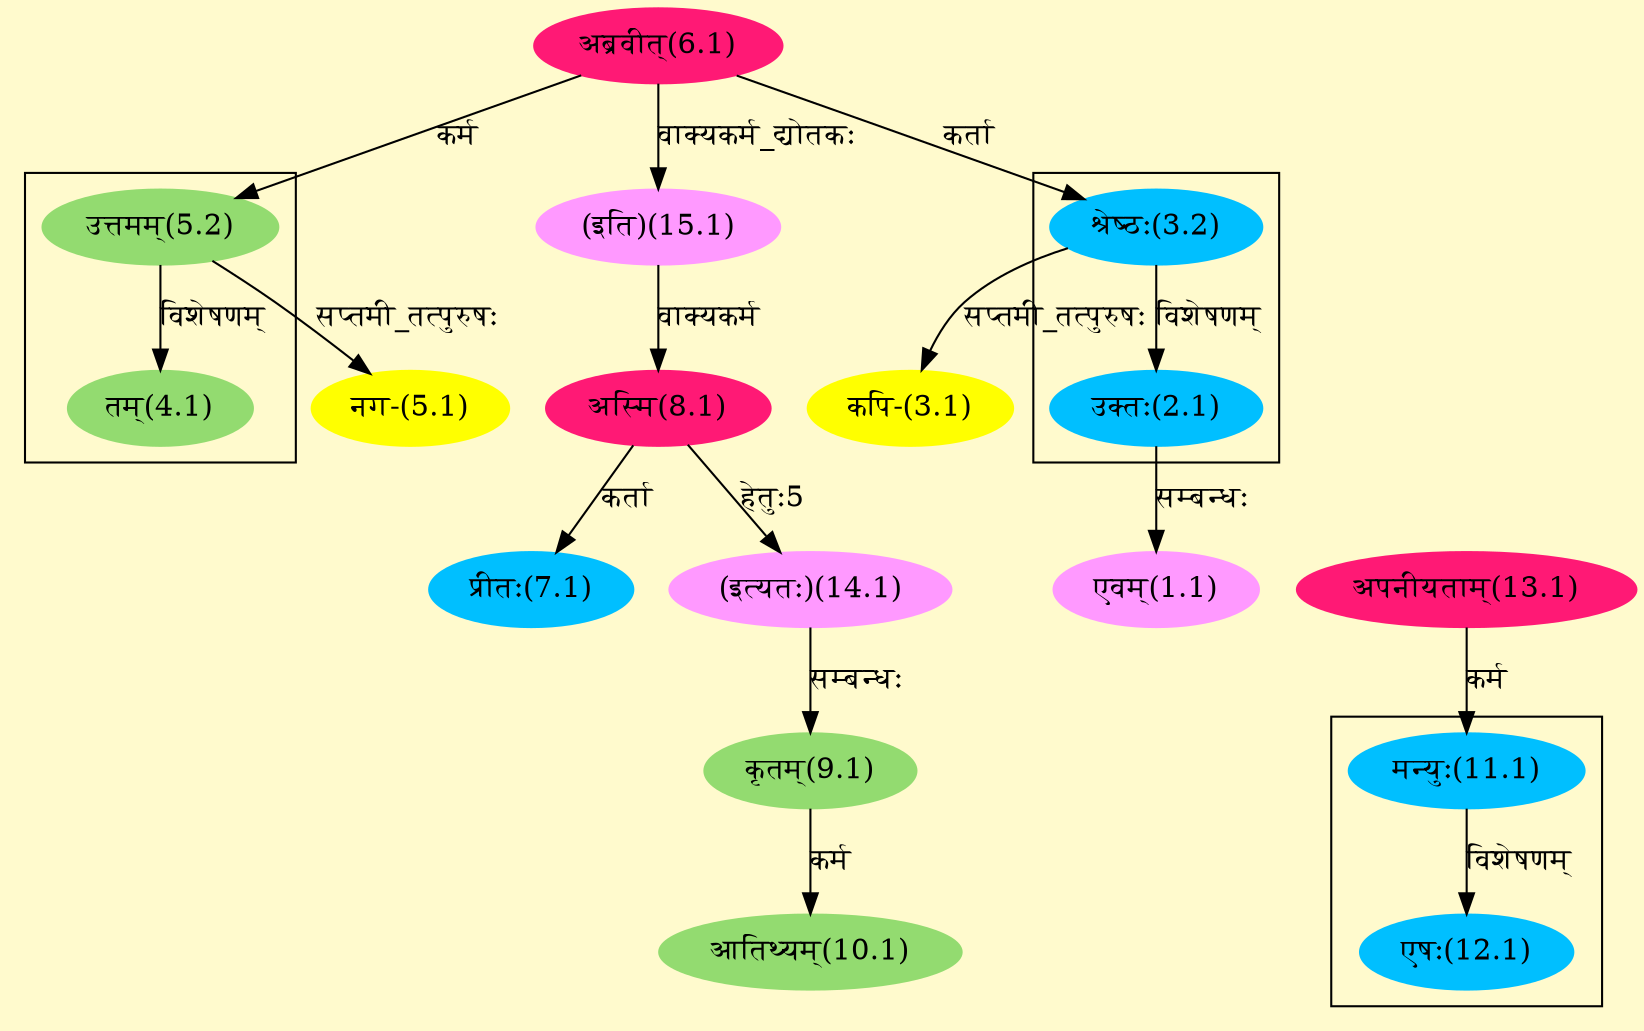 digraph G{
rankdir=BT;
 compound=true;
 bgcolor="lemonchiffon1";

subgraph cluster_1{
Node2_1 [style=filled, color="#00BFFF" label = "उक्तः(2.1)"]
Node3_2 [style=filled, color="#00BFFF" label = "श्रेष्ठः(3.2)"]

}

subgraph cluster_2{
Node4_1 [style=filled, color="#93DB70" label = "तम्(4.1)"]
Node5_2 [style=filled, color="#93DB70" label = "उत्तमम्(5.2)"]

}

subgraph cluster_3{
Node12_1 [style=filled, color="#00BFFF" label = "एषः(12.1)"]
Node11_1 [style=filled, color="#00BFFF" label = "मन्युः(11.1)"]

}
Node1_1 [style=filled, color="#FF99FF" label = "एवम्(1.1)"]
Node2_1 [style=filled, color="#00BFFF" label = "उक्तः(2.1)"]
Node3_1 [style=filled, color="#FFFF00" label = "कपि-(3.1)"]
Node3_2 [style=filled, color="#00BFFF" label = "श्रेष्ठः(3.2)"]
Node6_1 [style=filled, color="#FF1975" label = "अब्रवीत्(6.1)"]
Node5_1 [style=filled, color="#FFFF00" label = "नग-(5.1)"]
Node5_2 [style=filled, color="#93DB70" label = "उत्तमम्(5.2)"]
Node [style=filled, color="" label = "()"]
Node7_1 [style=filled, color="#00BFFF" label = "प्रीतः(7.1)"]
Node8_1 [style=filled, color="#FF1975" label = "अस्मि(8.1)"]
Node15_1 [style=filled, color="#FF99FF" label = "(इति)(15.1)"]
Node9_1 [style=filled, color="#93DB70" label = "कृतम्(9.1)"]
Node14_1 [style=filled, color="#FF99FF" label = "(इत्यतः)(14.1)"]
Node10_1 [style=filled, color="#93DB70" label = "आतिथ्यम्(10.1)"]
Node11_1 [style=filled, color="#00BFFF" label = "मन्युः(11.1)"]
Node13_1 [style=filled, color="#FF1975" label = "अपनीयताम्(13.1)"]
/* Start of Relations section */

Node1_1 -> Node2_1 [  label="सम्बन्धः"  dir="back" ]
Node2_1 -> Node3_2 [  label="विशेषणम्"  dir="back" ]
Node3_1 -> Node3_2 [  label="सप्तमी_तत्पुरुषः"  dir="back" ]
Node3_2 -> Node6_1 [  label="कर्ता"  dir="back" ]
Node4_1 -> Node5_2 [  label="विशेषणम्"  dir="back" ]
Node5_1 -> Node5_2 [  label="सप्तमी_तत्पुरुषः"  dir="back" ]
Node5_2 -> Node6_1 [  label="कर्म"  dir="back" ]
Node7_1 -> Node8_1 [  label="कर्ता"  dir="back" ]
Node8_1 -> Node15_1 [  label="वाक्यकर्म"  dir="back" ]
Node9_1 -> Node14_1 [  label="सम्बन्धः"  dir="back" ]
Node10_1 -> Node9_1 [  label="कर्म"  dir="back" ]
Node11_1 -> Node13_1 [  label="कर्म"  dir="back" ]
Node12_1 -> Node11_1 [  label="विशेषणम्"  dir="back" ]
Node14_1 -> Node8_1 [  label="हेतुः5"  dir="back" ]
Node15_1 -> Node6_1 [  label="वाक्यकर्म_द्योतकः"  dir="back" ]
}
